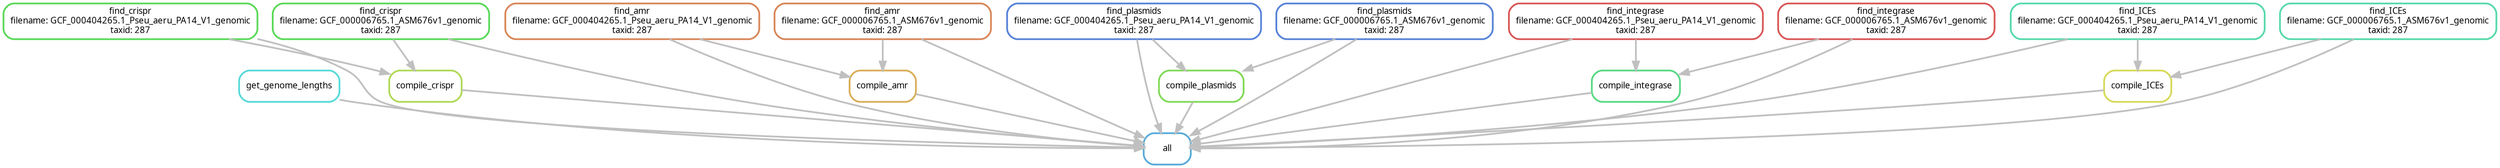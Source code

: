 digraph snakemake_dag {
    graph[bgcolor=white, margin=0];
    node[shape=box, style=rounded, fontname=sans,                 fontsize=10, penwidth=2];
    edge[penwidth=2, color=grey];
	0[label = "all", color = "0.56 0.6 0.85", style="rounded"];
	1[label = "get_genome_lengths", color = "0.50 0.6 0.85", style="rounded"];
	2[label = "find_crispr\nfilename: GCF_000404265.1_Pseu_aeru_PA14_V1_genomic\ntaxid: 287", color = "0.33 0.6 0.85", style="rounded"];
	3[label = "find_crispr\nfilename: GCF_000006765.1_ASM676v1_genomic\ntaxid: 287", color = "0.33 0.6 0.85", style="rounded"];
	4[label = "compile_crispr", color = "0.22 0.6 0.85", style="rounded"];
	5[label = "find_amr\nfilename: GCF_000404265.1_Pseu_aeru_PA14_V1_genomic\ntaxid: 287", color = "0.06 0.6 0.85", style="rounded"];
	6[label = "find_amr\nfilename: GCF_000006765.1_ASM676v1_genomic\ntaxid: 287", color = "0.06 0.6 0.85", style="rounded"];
	7[label = "compile_amr", color = "0.11 0.6 0.85", style="rounded"];
	8[label = "find_plasmids\nfilename: GCF_000404265.1_Pseu_aeru_PA14_V1_genomic\ntaxid: 287", color = "0.61 0.6 0.85", style="rounded"];
	9[label = "find_plasmids\nfilename: GCF_000006765.1_ASM676v1_genomic\ntaxid: 287", color = "0.61 0.6 0.85", style="rounded"];
	10[label = "compile_plasmids", color = "0.28 0.6 0.85", style="rounded"];
	11[label = "find_integrase\nfilename: GCF_000404265.1_Pseu_aeru_PA14_V1_genomic\ntaxid: 287", color = "0.00 0.6 0.85", style="rounded"];
	12[label = "find_integrase\nfilename: GCF_000006765.1_ASM676v1_genomic\ntaxid: 287", color = "0.00 0.6 0.85", style="rounded"];
	13[label = "compile_integrase", color = "0.39 0.6 0.85", style="rounded"];
	14[label = "find_ICEs\nfilename: GCF_000404265.1_Pseu_aeru_PA14_V1_genomic\ntaxid: 287", color = "0.44 0.6 0.85", style="rounded"];
	15[label = "find_ICEs\nfilename: GCF_000006765.1_ASM676v1_genomic\ntaxid: 287", color = "0.44 0.6 0.85", style="rounded"];
	16[label = "compile_ICEs", color = "0.17 0.6 0.85", style="rounded"];
	1 -> 0
	2 -> 0
	3 -> 0
	4 -> 0
	5 -> 0
	6 -> 0
	7 -> 0
	8 -> 0
	9 -> 0
	10 -> 0
	11 -> 0
	12 -> 0
	13 -> 0
	14 -> 0
	15 -> 0
	16 -> 0
	2 -> 4
	3 -> 4
	5 -> 7
	6 -> 7
	8 -> 10
	9 -> 10
	11 -> 13
	12 -> 13
	14 -> 16
	15 -> 16
}            
